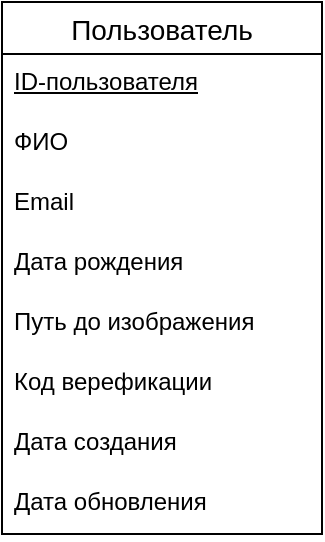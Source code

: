 <mxfile version="26.0.10" pages="2">
  <diagram name="Er-диаграмма" id="K00uXwIXE1KhM5L0zr55">
    <mxGraphModel dx="2501" dy="786" grid="1" gridSize="10" guides="1" tooltips="1" connect="1" arrows="1" fold="1" page="1" pageScale="1" pageWidth="827" pageHeight="1169" math="0" shadow="0">
      <root>
        <mxCell id="0" />
        <mxCell id="1" parent="0" />
        <mxCell id="Oy4OiAloICdNjqACCItx-14" value="Пользователь" style="swimlane;fontStyle=0;childLayout=stackLayout;horizontal=1;startSize=26;horizontalStack=0;resizeParent=1;resizeParentMax=0;resizeLast=0;collapsible=1;marginBottom=0;align=center;fontSize=14;" parent="1" vertex="1">
          <mxGeometry x="-827" width="160" height="266" as="geometry" />
        </mxCell>
        <mxCell id="Oy4OiAloICdNjqACCItx-15" value="&lt;u&gt;ID-пользователя&lt;/u&gt;" style="text;strokeColor=none;fillColor=none;spacingLeft=4;spacingRight=4;overflow=hidden;rotatable=0;points=[[0,0.5],[1,0.5]];portConstraint=eastwest;fontSize=12;whiteSpace=wrap;html=1;" parent="Oy4OiAloICdNjqACCItx-14" vertex="1">
          <mxGeometry y="26" width="160" height="30" as="geometry" />
        </mxCell>
        <mxCell id="Oy4OiAloICdNjqACCItx-17" value="ФИО" style="text;strokeColor=none;fillColor=none;spacingLeft=4;spacingRight=4;overflow=hidden;rotatable=0;points=[[0,0.5],[1,0.5]];portConstraint=eastwest;fontSize=12;whiteSpace=wrap;html=1;" parent="Oy4OiAloICdNjqACCItx-14" vertex="1">
          <mxGeometry y="56" width="160" height="30" as="geometry" />
        </mxCell>
        <mxCell id="Oy4OiAloICdNjqACCItx-18" value="Email" style="text;strokeColor=none;fillColor=none;spacingLeft=4;spacingRight=4;overflow=hidden;rotatable=0;points=[[0,0.5],[1,0.5]];portConstraint=eastwest;fontSize=12;whiteSpace=wrap;html=1;" parent="Oy4OiAloICdNjqACCItx-14" vertex="1">
          <mxGeometry y="86" width="160" height="30" as="geometry" />
        </mxCell>
        <mxCell id="Oy4OiAloICdNjqACCItx-19" value="Дата рождения" style="text;strokeColor=none;fillColor=none;spacingLeft=4;spacingRight=4;overflow=hidden;rotatable=0;points=[[0,0.5],[1,0.5]];portConstraint=eastwest;fontSize=12;whiteSpace=wrap;html=1;" parent="Oy4OiAloICdNjqACCItx-14" vertex="1">
          <mxGeometry y="116" width="160" height="30" as="geometry" />
        </mxCell>
        <mxCell id="Oy4OiAloICdNjqACCItx-33" value="Путь до изображения" style="text;strokeColor=none;fillColor=none;spacingLeft=4;spacingRight=4;overflow=hidden;rotatable=0;points=[[0,0.5],[1,0.5]];portConstraint=eastwest;fontSize=12;whiteSpace=wrap;html=1;" parent="Oy4OiAloICdNjqACCItx-14" vertex="1">
          <mxGeometry y="146" width="160" height="30" as="geometry" />
        </mxCell>
        <mxCell id="5W1APlcXXsspTzsNuJqN-5" value="Код верефикации" style="text;strokeColor=none;fillColor=none;spacingLeft=4;spacingRight=4;overflow=hidden;rotatable=0;points=[[0,0.5],[1,0.5]];portConstraint=eastwest;fontSize=12;whiteSpace=wrap;html=1;" vertex="1" parent="Oy4OiAloICdNjqACCItx-14">
          <mxGeometry y="176" width="160" height="30" as="geometry" />
        </mxCell>
        <mxCell id="5W1APlcXXsspTzsNuJqN-6" value="Дата создания" style="text;strokeColor=none;fillColor=none;spacingLeft=4;spacingRight=4;overflow=hidden;rotatable=0;points=[[0,0.5],[1,0.5]];portConstraint=eastwest;fontSize=12;whiteSpace=wrap;html=1;" vertex="1" parent="Oy4OiAloICdNjqACCItx-14">
          <mxGeometry y="206" width="160" height="30" as="geometry" />
        </mxCell>
        <mxCell id="5W1APlcXXsspTzsNuJqN-7" value="Дата обновления" style="text;strokeColor=none;fillColor=none;spacingLeft=4;spacingRight=4;overflow=hidden;rotatable=0;points=[[0,0.5],[1,0.5]];portConstraint=eastwest;fontSize=12;whiteSpace=wrap;html=1;" vertex="1" parent="Oy4OiAloICdNjqACCItx-14">
          <mxGeometry y="236" width="160" height="30" as="geometry" />
        </mxCell>
      </root>
    </mxGraphModel>
  </diagram>
  <diagram id="703q2zbEs7milqLRPg7L" name="Физическая схема">
    <mxGraphModel dx="1674" dy="786" grid="1" gridSize="10" guides="1" tooltips="1" connect="1" arrows="1" fold="1" page="1" pageScale="1" pageWidth="827" pageHeight="1169" math="0" shadow="0">
      <root>
        <mxCell id="0" />
        <mxCell id="1" parent="0" />
        <mxCell id="qmCkpEKyU73PddLn_pq0-8" value="User" style="shape=table;startSize=30;container=1;collapsible=1;childLayout=tableLayout;fixedRows=1;rowLines=0;fontStyle=1;align=center;resizeLast=1;html=1;" parent="1" vertex="1">
          <mxGeometry width="350" height="270" as="geometry" />
        </mxCell>
        <mxCell id="qmCkpEKyU73PddLn_pq0-9" value="" style="shape=tableRow;horizontal=0;startSize=0;swimlaneHead=0;swimlaneBody=0;fillColor=none;collapsible=0;dropTarget=0;points=[[0,0.5],[1,0.5]];portConstraint=eastwest;top=0;left=0;right=0;bottom=1;" parent="qmCkpEKyU73PddLn_pq0-8" vertex="1">
          <mxGeometry y="30" width="350" height="30" as="geometry" />
        </mxCell>
        <mxCell id="qmCkpEKyU73PddLn_pq0-10" value="PK" style="shape=partialRectangle;connectable=0;fillColor=none;top=0;left=0;bottom=0;right=0;fontStyle=1;overflow=hidden;whiteSpace=wrap;html=1;" parent="qmCkpEKyU73PddLn_pq0-9" vertex="1">
          <mxGeometry width="30" height="30" as="geometry">
            <mxRectangle width="30" height="30" as="alternateBounds" />
          </mxGeometry>
        </mxCell>
        <mxCell id="qmCkpEKyU73PddLn_pq0-11" value="ID: UUID" style="shape=partialRectangle;connectable=0;fillColor=none;top=0;left=0;bottom=0;right=0;align=left;spacingLeft=6;fontStyle=5;overflow=hidden;whiteSpace=wrap;html=1;" parent="qmCkpEKyU73PddLn_pq0-9" vertex="1">
          <mxGeometry x="30" width="320" height="30" as="geometry">
            <mxRectangle width="320" height="30" as="alternateBounds" />
          </mxGeometry>
        </mxCell>
        <mxCell id="qmCkpEKyU73PddLn_pq0-15" value="" style="shape=tableRow;horizontal=0;startSize=0;swimlaneHead=0;swimlaneBody=0;fillColor=none;collapsible=0;dropTarget=0;points=[[0,0.5],[1,0.5]];portConstraint=eastwest;top=0;left=0;right=0;bottom=0;" parent="qmCkpEKyU73PddLn_pq0-8" vertex="1">
          <mxGeometry y="60" width="350" height="30" as="geometry" />
        </mxCell>
        <mxCell id="qmCkpEKyU73PddLn_pq0-16" value="" style="shape=partialRectangle;connectable=0;fillColor=none;top=0;left=0;bottom=0;right=0;editable=1;overflow=hidden;whiteSpace=wrap;html=1;" parent="qmCkpEKyU73PddLn_pq0-15" vertex="1">
          <mxGeometry width="30" height="30" as="geometry">
            <mxRectangle width="30" height="30" as="alternateBounds" />
          </mxGeometry>
        </mxCell>
        <mxCell id="qmCkpEKyU73PddLn_pq0-17" value="FULL_NAME:&lt;span style=&quot;white-space: pre;&quot;&gt;&#x9;&lt;/span&gt;VARCHAR(32)&lt;span style=&quot;white-space: pre;&quot;&gt;&#x9;&lt;/span&gt;" style="shape=partialRectangle;connectable=0;fillColor=none;top=0;left=0;bottom=0;right=0;align=left;spacingLeft=6;overflow=hidden;whiteSpace=wrap;html=1;" parent="qmCkpEKyU73PddLn_pq0-15" vertex="1">
          <mxGeometry x="30" width="320" height="30" as="geometry">
            <mxRectangle width="320" height="30" as="alternateBounds" />
          </mxGeometry>
        </mxCell>
        <mxCell id="qmCkpEKyU73PddLn_pq0-18" value="" style="shape=tableRow;horizontal=0;startSize=0;swimlaneHead=0;swimlaneBody=0;fillColor=none;collapsible=0;dropTarget=0;points=[[0,0.5],[1,0.5]];portConstraint=eastwest;top=0;left=0;right=0;bottom=0;" parent="qmCkpEKyU73PddLn_pq0-8" vertex="1">
          <mxGeometry y="90" width="350" height="30" as="geometry" />
        </mxCell>
        <mxCell id="qmCkpEKyU73PddLn_pq0-19" value="" style="shape=partialRectangle;connectable=0;fillColor=none;top=0;left=0;bottom=0;right=0;editable=1;overflow=hidden;whiteSpace=wrap;html=1;" parent="qmCkpEKyU73PddLn_pq0-18" vertex="1">
          <mxGeometry width="30" height="30" as="geometry">
            <mxRectangle width="30" height="30" as="alternateBounds" />
          </mxGeometry>
        </mxCell>
        <mxCell id="qmCkpEKyU73PddLn_pq0-20" value="EMAIL: VARCHAR(255), NOT NULL, UNIQUE" style="shape=partialRectangle;connectable=0;fillColor=none;top=0;left=0;bottom=0;right=0;align=left;spacingLeft=6;overflow=hidden;whiteSpace=wrap;html=1;" parent="qmCkpEKyU73PddLn_pq0-18" vertex="1">
          <mxGeometry x="30" width="320" height="30" as="geometry">
            <mxRectangle width="320" height="30" as="alternateBounds" />
          </mxGeometry>
        </mxCell>
        <mxCell id="qmCkpEKyU73PddLn_pq0-21" value="" style="shape=tableRow;horizontal=0;startSize=0;swimlaneHead=0;swimlaneBody=0;fillColor=none;collapsible=0;dropTarget=0;points=[[0,0.5],[1,0.5]];portConstraint=eastwest;top=0;left=0;right=0;bottom=0;" parent="qmCkpEKyU73PddLn_pq0-8" vertex="1">
          <mxGeometry y="120" width="350" height="30" as="geometry" />
        </mxCell>
        <mxCell id="qmCkpEKyU73PddLn_pq0-22" value="" style="shape=partialRectangle;connectable=0;fillColor=none;top=0;left=0;bottom=0;right=0;editable=1;overflow=hidden;whiteSpace=wrap;html=1;" parent="qmCkpEKyU73PddLn_pq0-21" vertex="1">
          <mxGeometry width="30" height="30" as="geometry">
            <mxRectangle width="30" height="30" as="alternateBounds" />
          </mxGeometry>
        </mxCell>
        <mxCell id="qmCkpEKyU73PddLn_pq0-23" value="BIRTH_DATE:&amp;nbsp; DATE" style="shape=partialRectangle;connectable=0;fillColor=none;top=0;left=0;bottom=0;right=0;align=left;spacingLeft=6;overflow=hidden;whiteSpace=wrap;html=1;" parent="qmCkpEKyU73PddLn_pq0-21" vertex="1">
          <mxGeometry x="30" width="320" height="30" as="geometry">
            <mxRectangle width="320" height="30" as="alternateBounds" />
          </mxGeometry>
        </mxCell>
        <mxCell id="qmCkpEKyU73PddLn_pq0-40" value="" style="shape=tableRow;horizontal=0;startSize=0;swimlaneHead=0;swimlaneBody=0;fillColor=none;collapsible=0;dropTarget=0;points=[[0,0.5],[1,0.5]];portConstraint=eastwest;top=0;left=0;right=0;bottom=0;" parent="qmCkpEKyU73PddLn_pq0-8" vertex="1">
          <mxGeometry y="150" width="350" height="30" as="geometry" />
        </mxCell>
        <mxCell id="qmCkpEKyU73PddLn_pq0-41" value="" style="shape=partialRectangle;connectable=0;fillColor=none;top=0;left=0;bottom=0;right=0;editable=1;overflow=hidden;whiteSpace=wrap;html=1;" parent="qmCkpEKyU73PddLn_pq0-40" vertex="1">
          <mxGeometry width="30" height="30" as="geometry">
            <mxRectangle width="30" height="30" as="alternateBounds" />
          </mxGeometry>
        </mxCell>
        <mxCell id="qmCkpEKyU73PddLn_pq0-42" value="IMAGE_URL:&lt;span style=&quot;white-space: pre;&quot;&gt;&#x9;&lt;/span&gt;VARCHAR(255), UNIQUE" style="shape=partialRectangle;connectable=0;fillColor=none;top=0;left=0;bottom=0;right=0;align=left;spacingLeft=6;overflow=hidden;whiteSpace=wrap;html=1;" parent="qmCkpEKyU73PddLn_pq0-40" vertex="1">
          <mxGeometry x="30" width="320" height="30" as="geometry">
            <mxRectangle width="320" height="30" as="alternateBounds" />
          </mxGeometry>
        </mxCell>
        <mxCell id="B3DkxRVe39NtZitqjMvA-1" value="" style="shape=tableRow;horizontal=0;startSize=0;swimlaneHead=0;swimlaneBody=0;fillColor=none;collapsible=0;dropTarget=0;points=[[0,0.5],[1,0.5]];portConstraint=eastwest;top=0;left=0;right=0;bottom=0;" vertex="1" parent="qmCkpEKyU73PddLn_pq0-8">
          <mxGeometry y="180" width="350" height="30" as="geometry" />
        </mxCell>
        <mxCell id="B3DkxRVe39NtZitqjMvA-2" value="" style="shape=partialRectangle;connectable=0;fillColor=none;top=0;left=0;bottom=0;right=0;editable=1;overflow=hidden;whiteSpace=wrap;html=1;" vertex="1" parent="B3DkxRVe39NtZitqjMvA-1">
          <mxGeometry width="30" height="30" as="geometry">
            <mxRectangle width="30" height="30" as="alternateBounds" />
          </mxGeometry>
        </mxCell>
        <mxCell id="B3DkxRVe39NtZitqjMvA-3" value="VERIFICATION_CODE:&lt;span style=&quot;white-space: pre;&quot;&gt;&#x9;&lt;/span&gt;VARCHAR(255)" style="shape=partialRectangle;connectable=0;fillColor=none;top=0;left=0;bottom=0;right=0;align=left;spacingLeft=6;overflow=hidden;whiteSpace=wrap;html=1;" vertex="1" parent="B3DkxRVe39NtZitqjMvA-1">
          <mxGeometry x="30" width="320" height="30" as="geometry">
            <mxRectangle width="320" height="30" as="alternateBounds" />
          </mxGeometry>
        </mxCell>
        <mxCell id="B3DkxRVe39NtZitqjMvA-4" value="" style="shape=tableRow;horizontal=0;startSize=0;swimlaneHead=0;swimlaneBody=0;fillColor=none;collapsible=0;dropTarget=0;points=[[0,0.5],[1,0.5]];portConstraint=eastwest;top=0;left=0;right=0;bottom=0;" vertex="1" parent="qmCkpEKyU73PddLn_pq0-8">
          <mxGeometry y="210" width="350" height="30" as="geometry" />
        </mxCell>
        <mxCell id="B3DkxRVe39NtZitqjMvA-5" value="" style="shape=partialRectangle;connectable=0;fillColor=none;top=0;left=0;bottom=0;right=0;editable=1;overflow=hidden;whiteSpace=wrap;html=1;" vertex="1" parent="B3DkxRVe39NtZitqjMvA-4">
          <mxGeometry width="30" height="30" as="geometry">
            <mxRectangle width="30" height="30" as="alternateBounds" />
          </mxGeometry>
        </mxCell>
        <mxCell id="B3DkxRVe39NtZitqjMvA-6" value="CREATED_AT: DATE" style="shape=partialRectangle;connectable=0;fillColor=none;top=0;left=0;bottom=0;right=0;align=left;spacingLeft=6;overflow=hidden;whiteSpace=wrap;html=1;" vertex="1" parent="B3DkxRVe39NtZitqjMvA-4">
          <mxGeometry x="30" width="320" height="30" as="geometry">
            <mxRectangle width="320" height="30" as="alternateBounds" />
          </mxGeometry>
        </mxCell>
        <mxCell id="B3DkxRVe39NtZitqjMvA-7" value="" style="shape=tableRow;horizontal=0;startSize=0;swimlaneHead=0;swimlaneBody=0;fillColor=none;collapsible=0;dropTarget=0;points=[[0,0.5],[1,0.5]];portConstraint=eastwest;top=0;left=0;right=0;bottom=0;" vertex="1" parent="qmCkpEKyU73PddLn_pq0-8">
          <mxGeometry y="240" width="350" height="30" as="geometry" />
        </mxCell>
        <mxCell id="B3DkxRVe39NtZitqjMvA-8" value="" style="shape=partialRectangle;connectable=0;fillColor=none;top=0;left=0;bottom=0;right=0;editable=1;overflow=hidden;whiteSpace=wrap;html=1;" vertex="1" parent="B3DkxRVe39NtZitqjMvA-7">
          <mxGeometry width="30" height="30" as="geometry">
            <mxRectangle width="30" height="30" as="alternateBounds" />
          </mxGeometry>
        </mxCell>
        <mxCell id="B3DkxRVe39NtZitqjMvA-9" value="UPDATED_AT: DATE" style="shape=partialRectangle;connectable=0;fillColor=none;top=0;left=0;bottom=0;right=0;align=left;spacingLeft=6;overflow=hidden;whiteSpace=wrap;html=1;" vertex="1" parent="B3DkxRVe39NtZitqjMvA-7">
          <mxGeometry x="30" width="320" height="30" as="geometry">
            <mxRectangle width="320" height="30" as="alternateBounds" />
          </mxGeometry>
        </mxCell>
      </root>
    </mxGraphModel>
  </diagram>
</mxfile>
